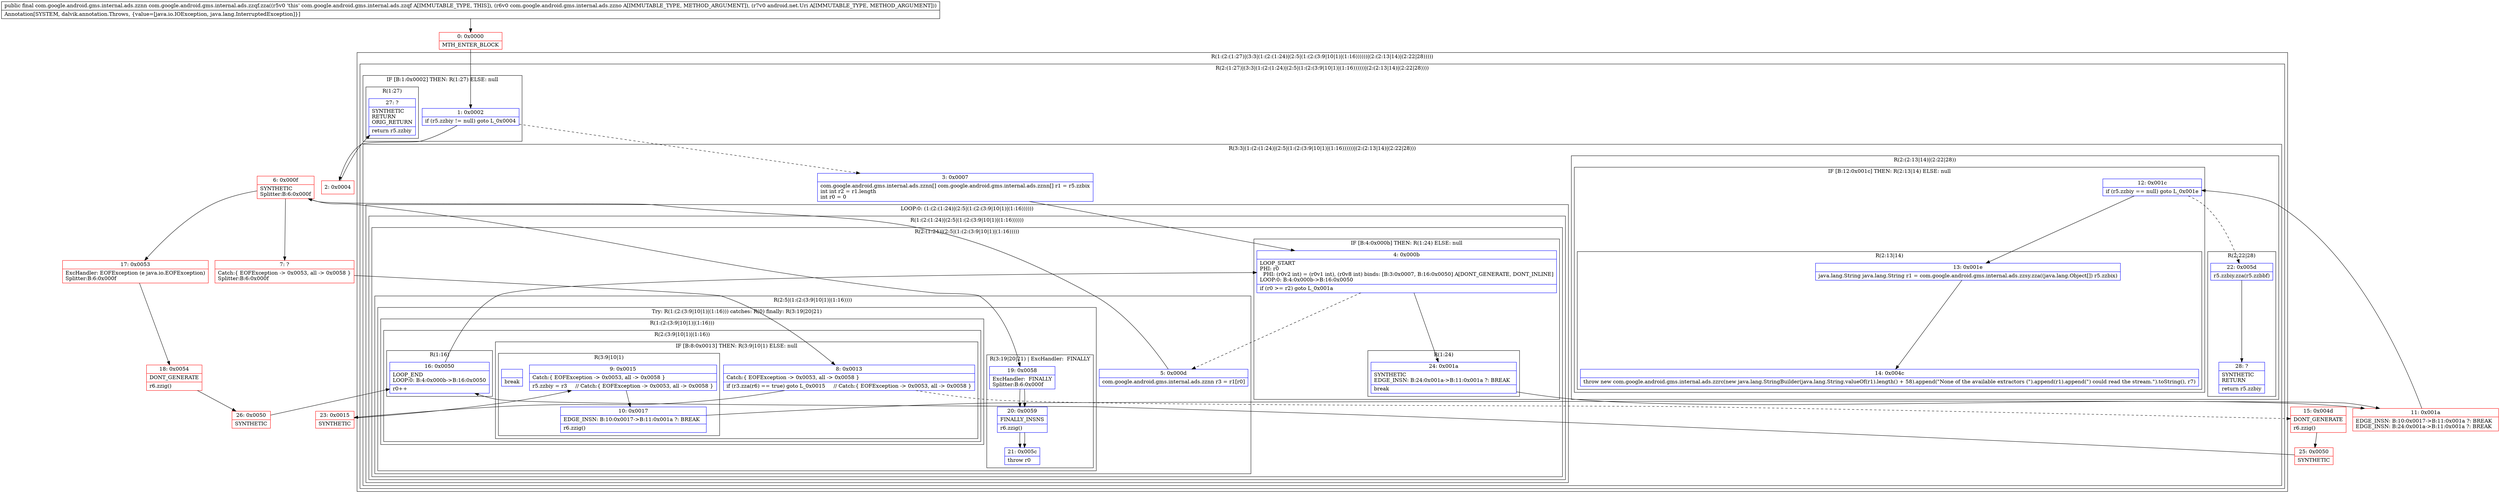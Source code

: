 digraph "CFG forcom.google.android.gms.internal.ads.zzqf.zza(Lcom\/google\/android\/gms\/internal\/ads\/zzno;Landroid\/net\/Uri;)Lcom\/google\/android\/gms\/internal\/ads\/zznn;" {
subgraph cluster_Region_493508345 {
label = "R(1:(2:(1:27)|(3:3|(1:(2:(1:24)|(2:5|(1:(2:(3:9|10|1)|(1:16))))))|(2:(2:13|14)|(2:22|28)))))";
node [shape=record,color=blue];
subgraph cluster_Region_2071988841 {
label = "R(2:(1:27)|(3:3|(1:(2:(1:24)|(2:5|(1:(2:(3:9|10|1)|(1:16))))))|(2:(2:13|14)|(2:22|28))))";
node [shape=record,color=blue];
subgraph cluster_IfRegion_10343149 {
label = "IF [B:1:0x0002] THEN: R(1:27) ELSE: null";
node [shape=record,color=blue];
Node_1 [shape=record,label="{1\:\ 0x0002|if (r5.zzbiy != null) goto L_0x0004\l}"];
subgraph cluster_Region_1633752324 {
label = "R(1:27)";
node [shape=record,color=blue];
Node_27 [shape=record,label="{27\:\ ?|SYNTHETIC\lRETURN\lORIG_RETURN\l|return r5.zzbiy\l}"];
}
}
subgraph cluster_Region_895385929 {
label = "R(3:3|(1:(2:(1:24)|(2:5|(1:(2:(3:9|10|1)|(1:16))))))|(2:(2:13|14)|(2:22|28)))";
node [shape=record,color=blue];
Node_3 [shape=record,label="{3\:\ 0x0007|com.google.android.gms.internal.ads.zznn[] com.google.android.gms.internal.ads.zznn[] r1 = r5.zzbix\lint int r2 = r1.length\lint r0 = 0\l}"];
subgraph cluster_LoopRegion_787696207 {
label = "LOOP:0: (1:(2:(1:24)|(2:5|(1:(2:(3:9|10|1)|(1:16))))))";
node [shape=record,color=blue];
subgraph cluster_Region_1432080058 {
label = "R(1:(2:(1:24)|(2:5|(1:(2:(3:9|10|1)|(1:16))))))";
node [shape=record,color=blue];
subgraph cluster_Region_1002398790 {
label = "R(2:(1:24)|(2:5|(1:(2:(3:9|10|1)|(1:16)))))";
node [shape=record,color=blue];
subgraph cluster_IfRegion_562399805 {
label = "IF [B:4:0x000b] THEN: R(1:24) ELSE: null";
node [shape=record,color=blue];
Node_4 [shape=record,label="{4\:\ 0x000b|LOOP_START\lPHI: r0 \l  PHI: (r0v2 int) = (r0v1 int), (r0v8 int) binds: [B:3:0x0007, B:16:0x0050] A[DONT_GENERATE, DONT_INLINE]\lLOOP:0: B:4:0x000b\-\>B:16:0x0050\l|if (r0 \>= r2) goto L_0x001a\l}"];
subgraph cluster_Region_1386192640 {
label = "R(1:24)";
node [shape=record,color=blue];
Node_24 [shape=record,label="{24\:\ 0x001a|SYNTHETIC\lEDGE_INSN: B:24:0x001a\-\>B:11:0x001a ?: BREAK  \l|break\l}"];
}
}
subgraph cluster_Region_1667986982 {
label = "R(2:5|(1:(2:(3:9|10|1)|(1:16))))";
node [shape=record,color=blue];
Node_5 [shape=record,label="{5\:\ 0x000d|com.google.android.gms.internal.ads.zznn r3 = r1[r0]\l}"];
subgraph cluster_TryCatchRegion_1711937070 {
label = "Try: R(1:(2:(3:9|10|1)|(1:16))) catches: R(0) finally: R(3:19|20|21)";
node [shape=record,color=blue];
subgraph cluster_Region_1831811659 {
label = "R(1:(2:(3:9|10|1)|(1:16)))";
node [shape=record,color=blue];
subgraph cluster_Region_762507004 {
label = "R(2:(3:9|10|1)|(1:16))";
node [shape=record,color=blue];
subgraph cluster_IfRegion_1068726158 {
label = "IF [B:8:0x0013] THEN: R(3:9|10|1) ELSE: null";
node [shape=record,color=blue];
Node_8 [shape=record,label="{8\:\ 0x0013|Catch:\{ EOFException \-\> 0x0053, all \-\> 0x0058 \}\l|if (r3.zza(r6) == true) goto L_0x0015     \/\/ Catch:\{ EOFException \-\> 0x0053, all \-\> 0x0058 \}\l}"];
subgraph cluster_Region_854246951 {
label = "R(3:9|10|1)";
node [shape=record,color=blue];
Node_9 [shape=record,label="{9\:\ 0x0015|Catch:\{ EOFException \-\> 0x0053, all \-\> 0x0058 \}\l|r5.zzbiy = r3     \/\/ Catch:\{ EOFException \-\> 0x0053, all \-\> 0x0058 \}\l}"];
Node_10 [shape=record,label="{10\:\ 0x0017|EDGE_INSN: B:10:0x0017\-\>B:11:0x001a ?: BREAK  \l|r6.zzig()\l}"];
Node_InsnContainer_54203341 [shape=record,label="{|break\l}"];
}
}
subgraph cluster_Region_1187282508 {
label = "R(1:16)";
node [shape=record,color=blue];
Node_16 [shape=record,label="{16\:\ 0x0050|LOOP_END\lLOOP:0: B:4:0x000b\-\>B:16:0x0050\l|r0++\l}"];
}
}
}
subgraph cluster_Region_892784354 {
label = "R(0) | ExcHandler: EOFException (e java.io.EOFException)\l";
node [shape=record,color=blue];
}
subgraph cluster_Region_559892333 {
label = "R(3:19|20|21) | ExcHandler:  FINALLY\l";
node [shape=record,color=blue];
Node_19 [shape=record,label="{19\:\ 0x0058|ExcHandler:  FINALLY\lSplitter:B:6:0x000f\l}"];
Node_20 [shape=record,label="{20\:\ 0x0059|FINALLY_INSNS\l|r6.zzig()\l}"];
Node_21 [shape=record,label="{21\:\ 0x005c|throw r0\l}"];
}
}
}
}
}
}
subgraph cluster_Region_467683508 {
label = "R(2:(2:13|14)|(2:22|28))";
node [shape=record,color=blue];
subgraph cluster_IfRegion_1084130686 {
label = "IF [B:12:0x001c] THEN: R(2:13|14) ELSE: null";
node [shape=record,color=blue];
Node_12 [shape=record,label="{12\:\ 0x001c|if (r5.zzbiy == null) goto L_0x001e\l}"];
subgraph cluster_Region_131201812 {
label = "R(2:13|14)";
node [shape=record,color=blue];
Node_13 [shape=record,label="{13\:\ 0x001e|java.lang.String java.lang.String r1 = com.google.android.gms.internal.ads.zzsy.zza((java.lang.Object[]) r5.zzbix)\l}"];
Node_14 [shape=record,label="{14\:\ 0x004c|throw new com.google.android.gms.internal.ads.zzrc(new java.lang.StringBuilder(java.lang.String.valueOf(r1).length() + 58).append(\"None of the available extractors (\").append(r1).append(\") could read the stream.\").toString(), r7)\l}"];
}
}
subgraph cluster_Region_1138496081 {
label = "R(2:22|28)";
node [shape=record,color=blue];
Node_22 [shape=record,label="{22\:\ 0x005d|r5.zzbiy.zza(r5.zzbbf)\l}"];
Node_28 [shape=record,label="{28\:\ ?|SYNTHETIC\lRETURN\l|return r5.zzbiy\l}"];
}
}
}
}
}
subgraph cluster_Region_892784354 {
label = "R(0) | ExcHandler: EOFException (e java.io.EOFException)\l";
node [shape=record,color=blue];
}
subgraph cluster_Region_559892333 {
label = "R(3:19|20|21) | ExcHandler:  FINALLY\l";
node [shape=record,color=blue];
Node_19 [shape=record,label="{19\:\ 0x0058|ExcHandler:  FINALLY\lSplitter:B:6:0x000f\l}"];
Node_20 [shape=record,label="{20\:\ 0x0059|FINALLY_INSNS\l|r6.zzig()\l}"];
Node_21 [shape=record,label="{21\:\ 0x005c|throw r0\l}"];
}
Node_0 [shape=record,color=red,label="{0\:\ 0x0000|MTH_ENTER_BLOCK\l}"];
Node_2 [shape=record,color=red,label="{2\:\ 0x0004}"];
Node_6 [shape=record,color=red,label="{6\:\ 0x000f|SYNTHETIC\lSplitter:B:6:0x000f\l}"];
Node_7 [shape=record,color=red,label="{7\:\ ?|Catch:\{ EOFException \-\> 0x0053, all \-\> 0x0058 \}\lSplitter:B:6:0x000f\l}"];
Node_11 [shape=record,color=red,label="{11\:\ 0x001a|EDGE_INSN: B:10:0x0017\-\>B:11:0x001a ?: BREAK  \lEDGE_INSN: B:24:0x001a\-\>B:11:0x001a ?: BREAK  \l}"];
Node_15 [shape=record,color=red,label="{15\:\ 0x004d|DONT_GENERATE\l|r6.zzig()\l}"];
Node_17 [shape=record,color=red,label="{17\:\ 0x0053|ExcHandler: EOFException (e java.io.EOFException)\lSplitter:B:6:0x000f\l}"];
Node_18 [shape=record,color=red,label="{18\:\ 0x0054|DONT_GENERATE\l|r6.zzig()\l}"];
Node_23 [shape=record,color=red,label="{23\:\ 0x0015|SYNTHETIC\l}"];
Node_25 [shape=record,color=red,label="{25\:\ 0x0050|SYNTHETIC\l}"];
Node_26 [shape=record,color=red,label="{26\:\ 0x0050|SYNTHETIC\l}"];
MethodNode[shape=record,label="{public final com.google.android.gms.internal.ads.zznn com.google.android.gms.internal.ads.zzqf.zza((r5v0 'this' com.google.android.gms.internal.ads.zzqf A[IMMUTABLE_TYPE, THIS]), (r6v0 com.google.android.gms.internal.ads.zzno A[IMMUTABLE_TYPE, METHOD_ARGUMENT]), (r7v0 android.net.Uri A[IMMUTABLE_TYPE, METHOD_ARGUMENT]))  | Annotation[SYSTEM, dalvik.annotation.Throws, \{value=[java.io.IOException, java.lang.InterruptedException]\}]\l}"];
MethodNode -> Node_0;
Node_1 -> Node_2;
Node_1 -> Node_3[style=dashed];
Node_3 -> Node_4;
Node_4 -> Node_5[style=dashed];
Node_4 -> Node_24;
Node_24 -> Node_11;
Node_5 -> Node_6;
Node_8 -> Node_15[style=dashed];
Node_8 -> Node_23;
Node_9 -> Node_10;
Node_10 -> Node_11;
Node_16 -> Node_4;
Node_19 -> Node_20;
Node_20 -> Node_21;
Node_12 -> Node_13;
Node_12 -> Node_22[style=dashed];
Node_13 -> Node_14;
Node_22 -> Node_28;
Node_19 -> Node_20;
Node_20 -> Node_21;
Node_0 -> Node_1;
Node_2 -> Node_27;
Node_6 -> Node_7;
Node_6 -> Node_17;
Node_6 -> Node_19;
Node_7 -> Node_8;
Node_11 -> Node_12;
Node_15 -> Node_25;
Node_17 -> Node_18;
Node_18 -> Node_26;
Node_23 -> Node_9;
Node_25 -> Node_16;
Node_26 -> Node_16;
}

